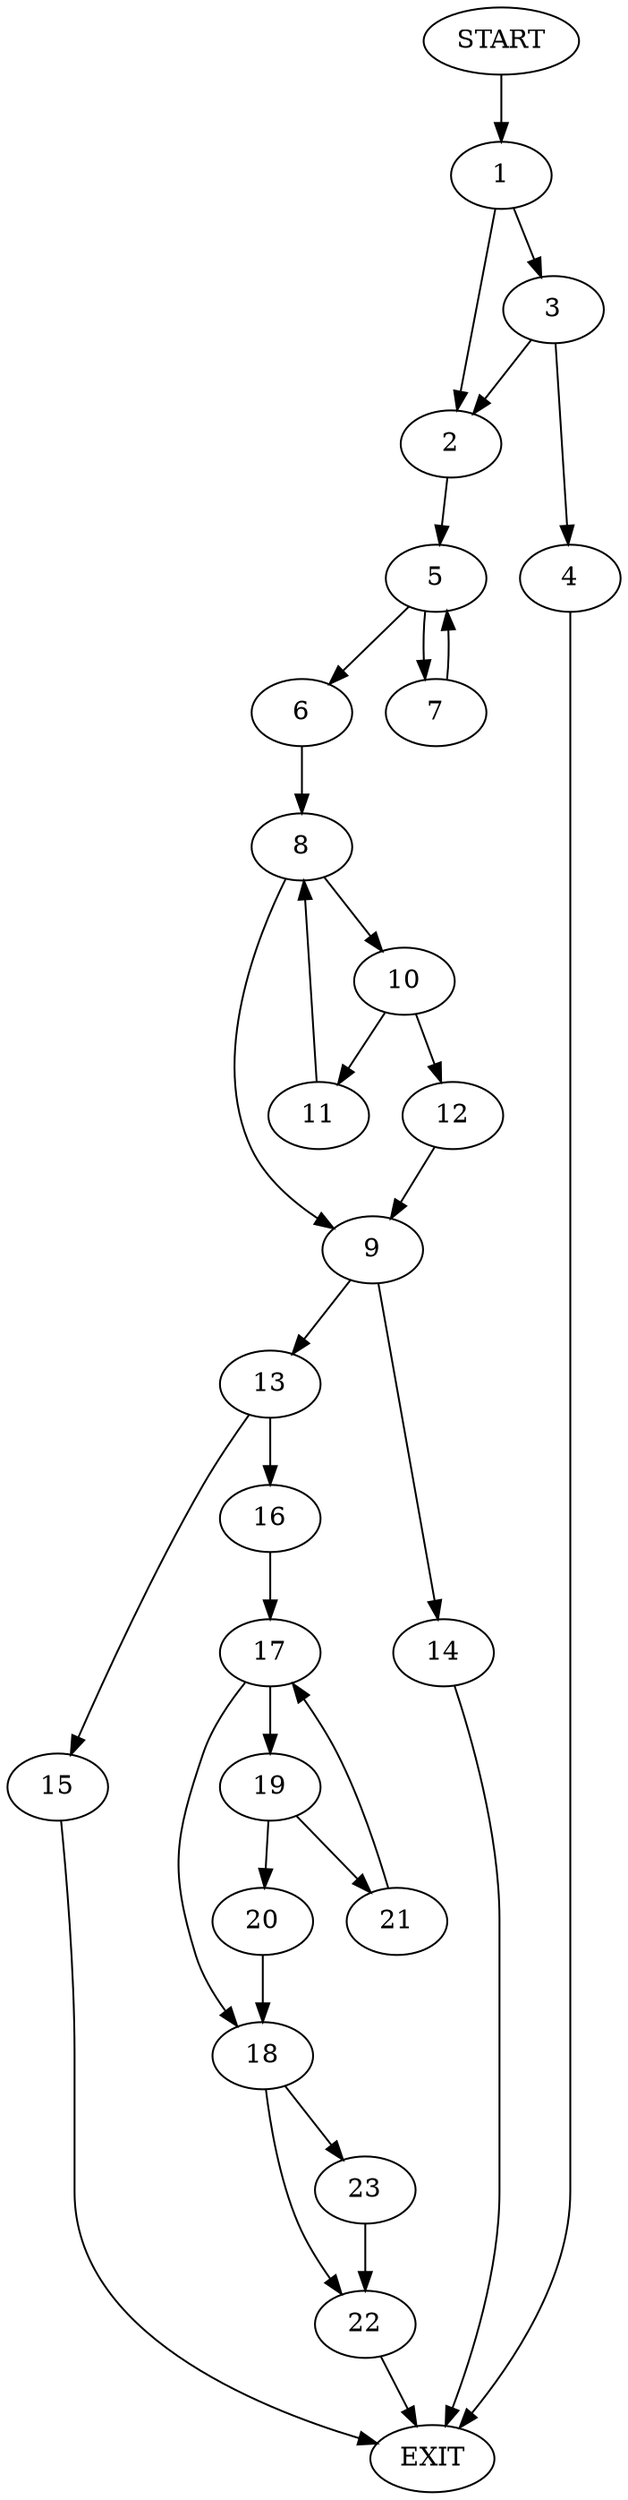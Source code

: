 digraph {
0 [label="START"]
24 [label="EXIT"]
0 -> 1
1 -> 2
1 -> 3
3 -> 4
3 -> 2
2 -> 5
4 -> 24
5 -> 6
5 -> 7
7 -> 5
6 -> 8
8 -> 9
8 -> 10
10 -> 11
10 -> 12
9 -> 13
9 -> 14
11 -> 8
12 -> 9
13 -> 15
13 -> 16
14 -> 24
16 -> 17
15 -> 24
17 -> 18
17 -> 19
19 -> 20
19 -> 21
18 -> 22
18 -> 23
21 -> 17
20 -> 18
22 -> 24
23 -> 22
}
